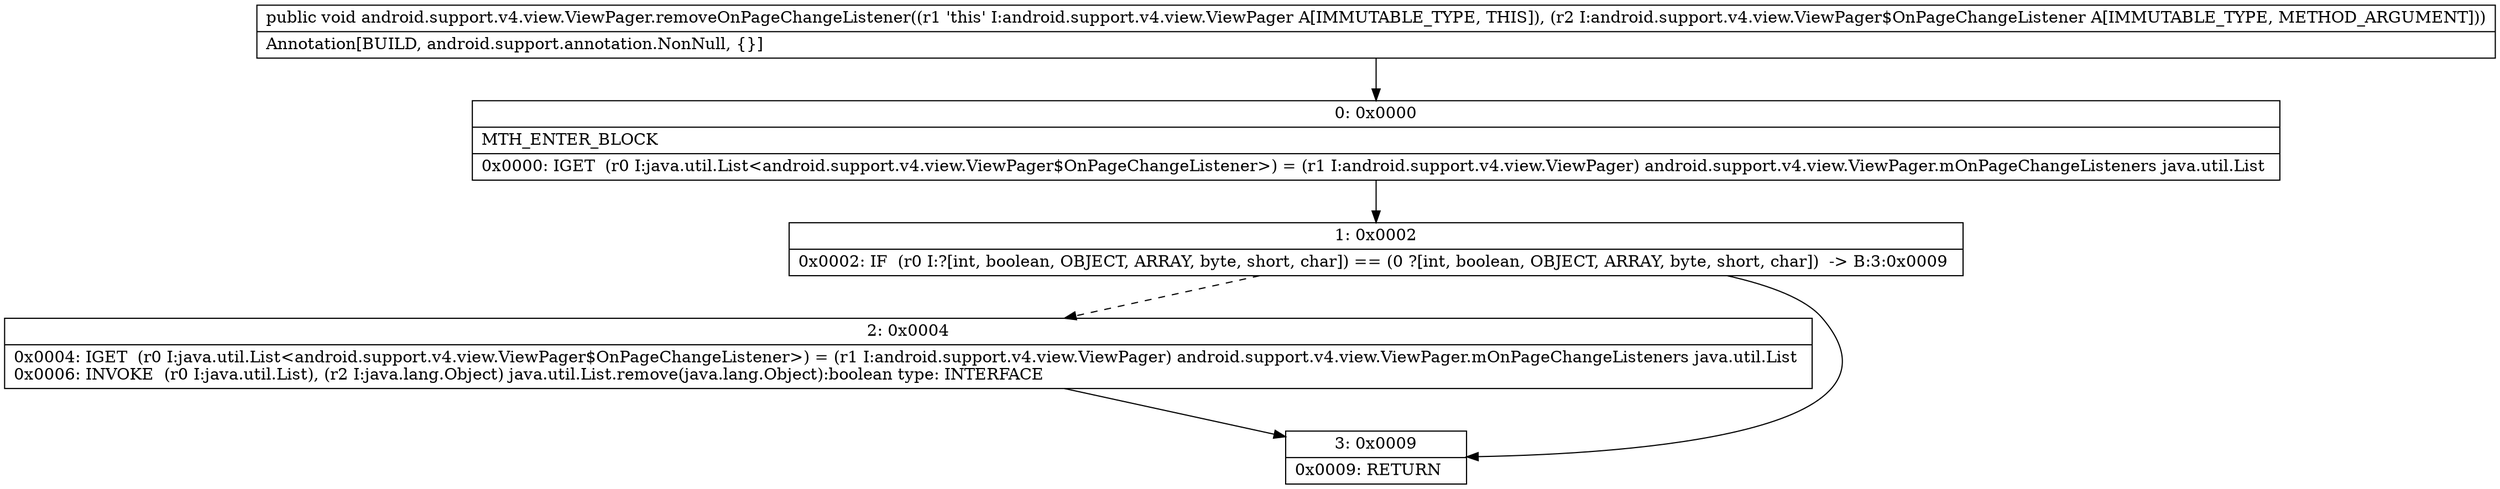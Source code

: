 digraph "CFG forandroid.support.v4.view.ViewPager.removeOnPageChangeListener(Landroid\/support\/v4\/view\/ViewPager$OnPageChangeListener;)V" {
Node_0 [shape=record,label="{0\:\ 0x0000|MTH_ENTER_BLOCK\l|0x0000: IGET  (r0 I:java.util.List\<android.support.v4.view.ViewPager$OnPageChangeListener\>) = (r1 I:android.support.v4.view.ViewPager) android.support.v4.view.ViewPager.mOnPageChangeListeners java.util.List \l}"];
Node_1 [shape=record,label="{1\:\ 0x0002|0x0002: IF  (r0 I:?[int, boolean, OBJECT, ARRAY, byte, short, char]) == (0 ?[int, boolean, OBJECT, ARRAY, byte, short, char])  \-\> B:3:0x0009 \l}"];
Node_2 [shape=record,label="{2\:\ 0x0004|0x0004: IGET  (r0 I:java.util.List\<android.support.v4.view.ViewPager$OnPageChangeListener\>) = (r1 I:android.support.v4.view.ViewPager) android.support.v4.view.ViewPager.mOnPageChangeListeners java.util.List \l0x0006: INVOKE  (r0 I:java.util.List), (r2 I:java.lang.Object) java.util.List.remove(java.lang.Object):boolean type: INTERFACE \l}"];
Node_3 [shape=record,label="{3\:\ 0x0009|0x0009: RETURN   \l}"];
MethodNode[shape=record,label="{public void android.support.v4.view.ViewPager.removeOnPageChangeListener((r1 'this' I:android.support.v4.view.ViewPager A[IMMUTABLE_TYPE, THIS]), (r2 I:android.support.v4.view.ViewPager$OnPageChangeListener A[IMMUTABLE_TYPE, METHOD_ARGUMENT]))  | Annotation[BUILD, android.support.annotation.NonNull, \{\}]\l}"];
MethodNode -> Node_0;
Node_0 -> Node_1;
Node_1 -> Node_2[style=dashed];
Node_1 -> Node_3;
Node_2 -> Node_3;
}

